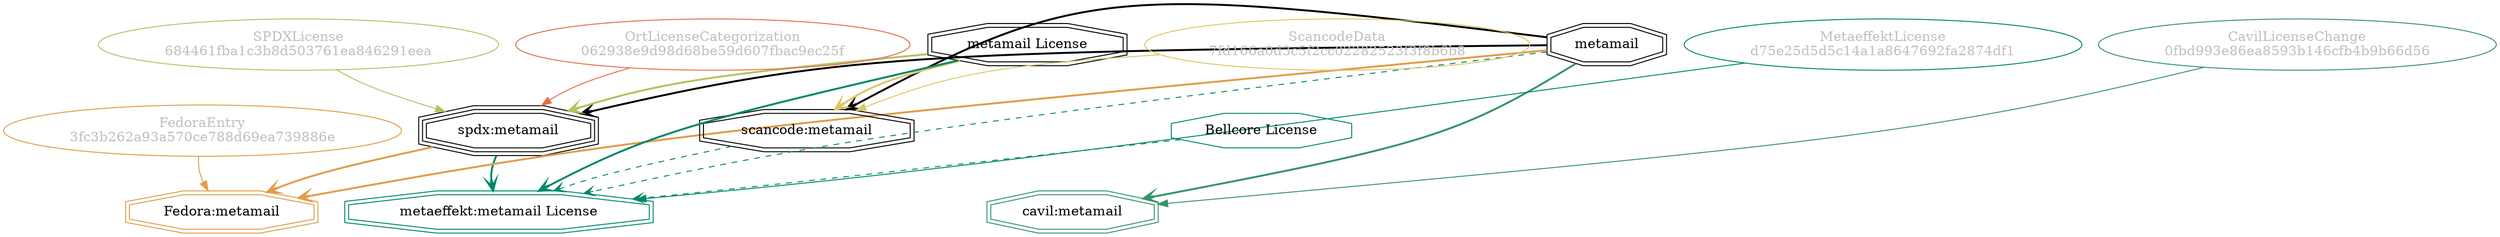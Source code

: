 strict digraph {
    node [shape=box];
    graph [splines=curved];
    4686 [label="SPDXLicense\n684461fba1c3b8d503761ea846291eea"
         ,fontcolor=gray
         ,color="#b8bf62"
         ,fillcolor="beige;1"
         ,shape=ellipse];
    4687 [label="spdx:metamail"
         ,shape=tripleoctagon];
    4688 [label=metamail
         ,shape=doubleoctagon];
    4689 [label="metamail License"
         ,shape=doubleoctagon];
    8585 [label="FedoraEntry\n3fc3b262a93a570ce788d69ea739886e"
         ,fontcolor=gray
         ,color="#e09d4b"
         ,fillcolor="beige;1"
         ,shape=ellipse];
    8586 [label="Fedora:metamail"
         ,color="#e09d4b"
         ,shape=doubleoctagon];
    19134 [label="ScancodeData\n7fd166a0d3c5f2cc02282523f3f8b6b8"
          ,fontcolor=gray
          ,color="#dac767"
          ,fillcolor="beige;1"
          ,shape=ellipse];
    19135 [label="scancode:metamail"
          ,shape=doubleoctagon];
    35304 [label="OrtLicenseCategorization\n062938e9d98d68be59d607fbac9ec25f"
          ,fontcolor=gray
          ,color="#e06f45"
          ,fillcolor="beige;1"
          ,shape=ellipse];
    37149 [label="CavilLicenseChange\n0fbd993e86ea8593b146cfb4b9b66d56"
          ,fontcolor=gray
          ,color="#379469"
          ,fillcolor="beige;1"
          ,shape=ellipse];
    37150 [label="cavil:metamail"
          ,color="#379469"
          ,shape=doubleoctagon];
    45574 [label="MetaeffektLicense\nd75e25d5d5c14a1a8647692fa2874df1"
          ,fontcolor=gray
          ,color="#00876c"
          ,fillcolor="beige;1"
          ,shape=ellipse];
    45575 [label="metaeffekt:metamail License"
          ,color="#00876c"
          ,shape=doubleoctagon];
    45576 [label="Bellcore License"
          ,color="#00876c"
          ,shape=octagon];
    4686 -> 4687 [weight=0.5
                 ,color="#b8bf62"];
    4687 -> 8586 [style=bold
                 ,arrowhead=vee
                 ,weight=0.7
                 ,color="#e09d4b"];
    4687 -> 45575 [style=bold
                  ,arrowhead=vee
                  ,weight=0.7
                  ,color="#00876c"];
    4688 -> 4687 [style=bold
                 ,arrowhead=vee
                 ,weight=0.7];
    4688 -> 8586 [style=bold
                 ,arrowhead=vee
                 ,weight=0.7
                 ,color="#e09d4b"];
    4688 -> 19135 [style=bold
                  ,arrowhead=vee
                  ,weight=0.7];
    4688 -> 37150 [style=bold
                  ,arrowhead=vee
                  ,weight=0.7
                  ,color="#379469"];
    4688 -> 37150 [style=bold
                  ,arrowhead=vee
                  ,weight=0.7
                  ,color="#379469"];
    4688 -> 45575 [style=dashed
                  ,arrowhead=vee
                  ,weight=0.5
                  ,color="#00876c"];
    4689 -> 4687 [style=bold
                 ,arrowhead=vee
                 ,weight=0.7
                 ,color="#b8bf62"];
    4689 -> 19135 [style=bold
                  ,arrowhead=vee
                  ,weight=0.7
                  ,color="#dac767"];
    4689 -> 45575 [style=bold
                  ,arrowhead=vee
                  ,weight=0.7
                  ,color="#00876c"];
    4689 -> 45575 [style=bold
                  ,arrowhead=vee
                  ,weight=0.7
                  ,color="#00876c"];
    8585 -> 8586 [weight=0.5
                 ,color="#e09d4b"];
    19134 -> 19135 [weight=0.5
                   ,color="#dac767"];
    19135 -> 45575 [style=dashed
                   ,arrowhead=vee
                   ,weight=0.5
                   ,color="#00876c"];
    35304 -> 4687 [weight=0.5
                  ,color="#e06f45"];
    37149 -> 37150 [weight=0.5
                   ,color="#379469"];
    45574 -> 45575 [weight=0.5
                   ,color="#00876c"];
    45576 -> 45575 [style=dashed
                   ,arrowhead=vee
                   ,weight=0.5
                   ,color="#00876c"];
}
